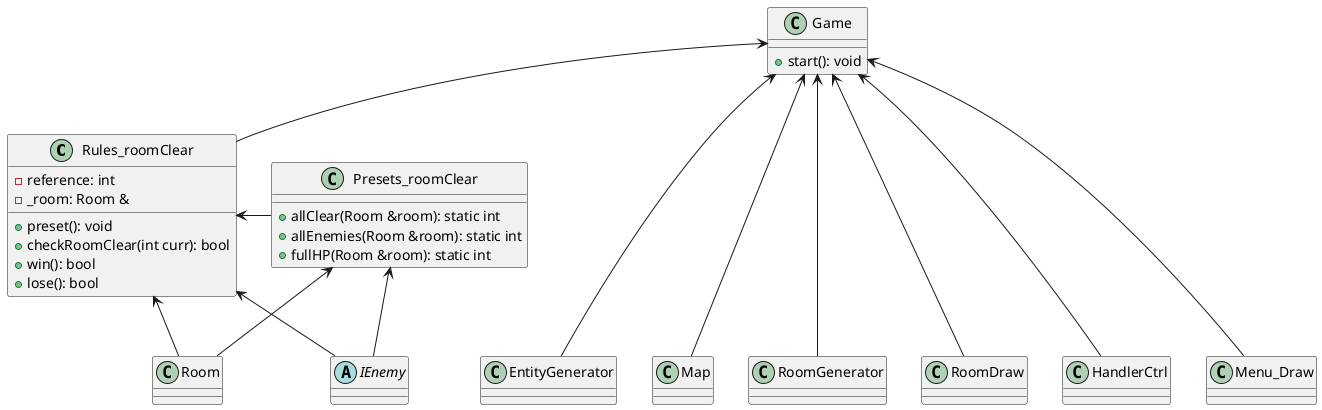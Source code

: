 @startuml
'https://plantuml.com/sequence-diagram

class Rules_roomClear {
+preset(): void
+checkRoomClear(int curr): bool
+win(): bool
+lose(): bool
-reference: int
-_room: Room &
}

class Presets_roomClear {
+allClear(Room &room): static int
+allEnemies(Room &room): static int
+fullHP(Room &room): static int
}

class Game {
+start(): void
}

abstract class IEnemy{}


Rules_roomClear <-- Room
Rules_roomClear <-- IEnemy
Presets_roomClear <- Room
Presets_roomClear <- IEnemy
Rules_roomClear <- Presets_roomClear
Game <-- Rules_roomClear
Game <--- EntityGenerator
Game <--- Map
Game <--- RoomGenerator
Game <--- RoomDraw
Game <--- HandlerCtrl
Game <--- Menu_Draw

@enduml
